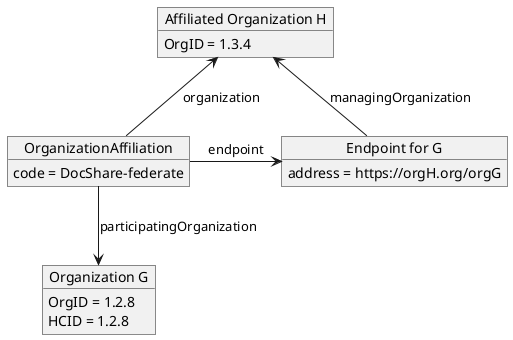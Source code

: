@startuml dir-org-specific-endpoint-from-affil
hide footbox

object "Organization G" as OrganizationG
OrganizationG : OrgID = 1.2.8
OrganizationG : HCID = 1.2.8
object "Affiliated Organization H" as OrganizationH
OrganizationH : OrgID = 1.3.4
object "OrganizationAffiliation" as OrgAff
OrgAff : code = DocShare-federate
object "Endpoint for G" as EndpointG
EndpointG : address = https://orgH.org/orgG

OrgAff --> OrganizationG : participatingOrganization
OrganizationH <-- OrgAff : organization
OrgAff -> EndpointG : endpoint
OrganizationH <- EndpointG : managingOrganization

@enduml
